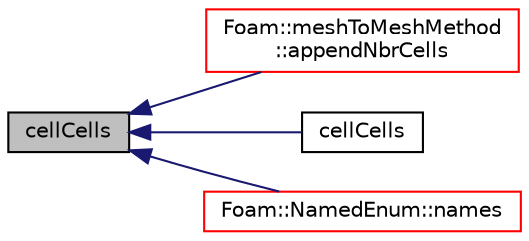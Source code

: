 digraph "cellCells"
{
  bgcolor="transparent";
  edge [fontname="Helvetica",fontsize="10",labelfontname="Helvetica",labelfontsize="10"];
  node [fontname="Helvetica",fontsize="10",shape=record];
  rankdir="LR";
  Node1 [label="cellCells",height=0.2,width=0.4,color="black", fillcolor="grey75", style="filled", fontcolor="black"];
  Node1 -> Node2 [dir="back",color="midnightblue",fontsize="10",style="solid",fontname="Helvetica"];
  Node2 [label="Foam::meshToMeshMethod\l::appendNbrCells",height=0.2,width=0.4,color="red",URL="$a01477.html#a928e3448b5264555e1c92c9f7709967a",tooltip="Append target cell neihgbour cells to cellIDs list. "];
  Node1 -> Node3 [dir="back",color="midnightblue",fontsize="10",style="solid",fontname="Helvetica"];
  Node3 [label="cellCells",height=0.2,width=0.4,color="black",URL="$a01969.html#afe7e06b5eacaef39101e1216a1721411",tooltip="cellCells using cells. "];
  Node1 -> Node4 [dir="back",color="midnightblue",fontsize="10",style="solid",fontname="Helvetica"];
  Node4 [label="Foam::NamedEnum::names",height=0.2,width=0.4,color="red",URL="$a01569.html#a7350da3a0edd92cd11e6c479c9967dc8"];
}
